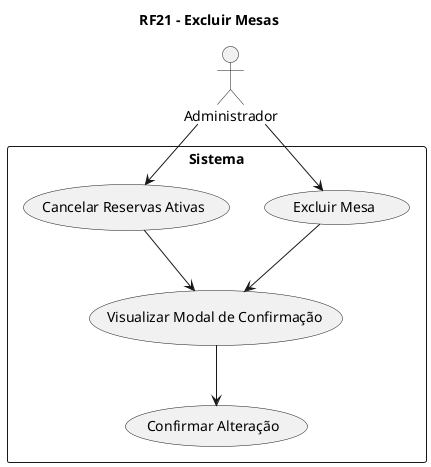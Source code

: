 @startuml
title RF21 - Excluir Mesas

actor "Administrador" as Admin

rectangle "Sistema" {
  Admin --> (Excluir Mesa)
  (Excluir Mesa) --> (Visualizar Modal de Confirmação)
  (Visualizar Modal de Confirmação) --> (Confirmar Alteração)
  Admin --> (Cancelar Reservas Ativas) 
  (Cancelar Reservas Ativas) --> (Visualizar Modal de Confirmação)

@enduml
